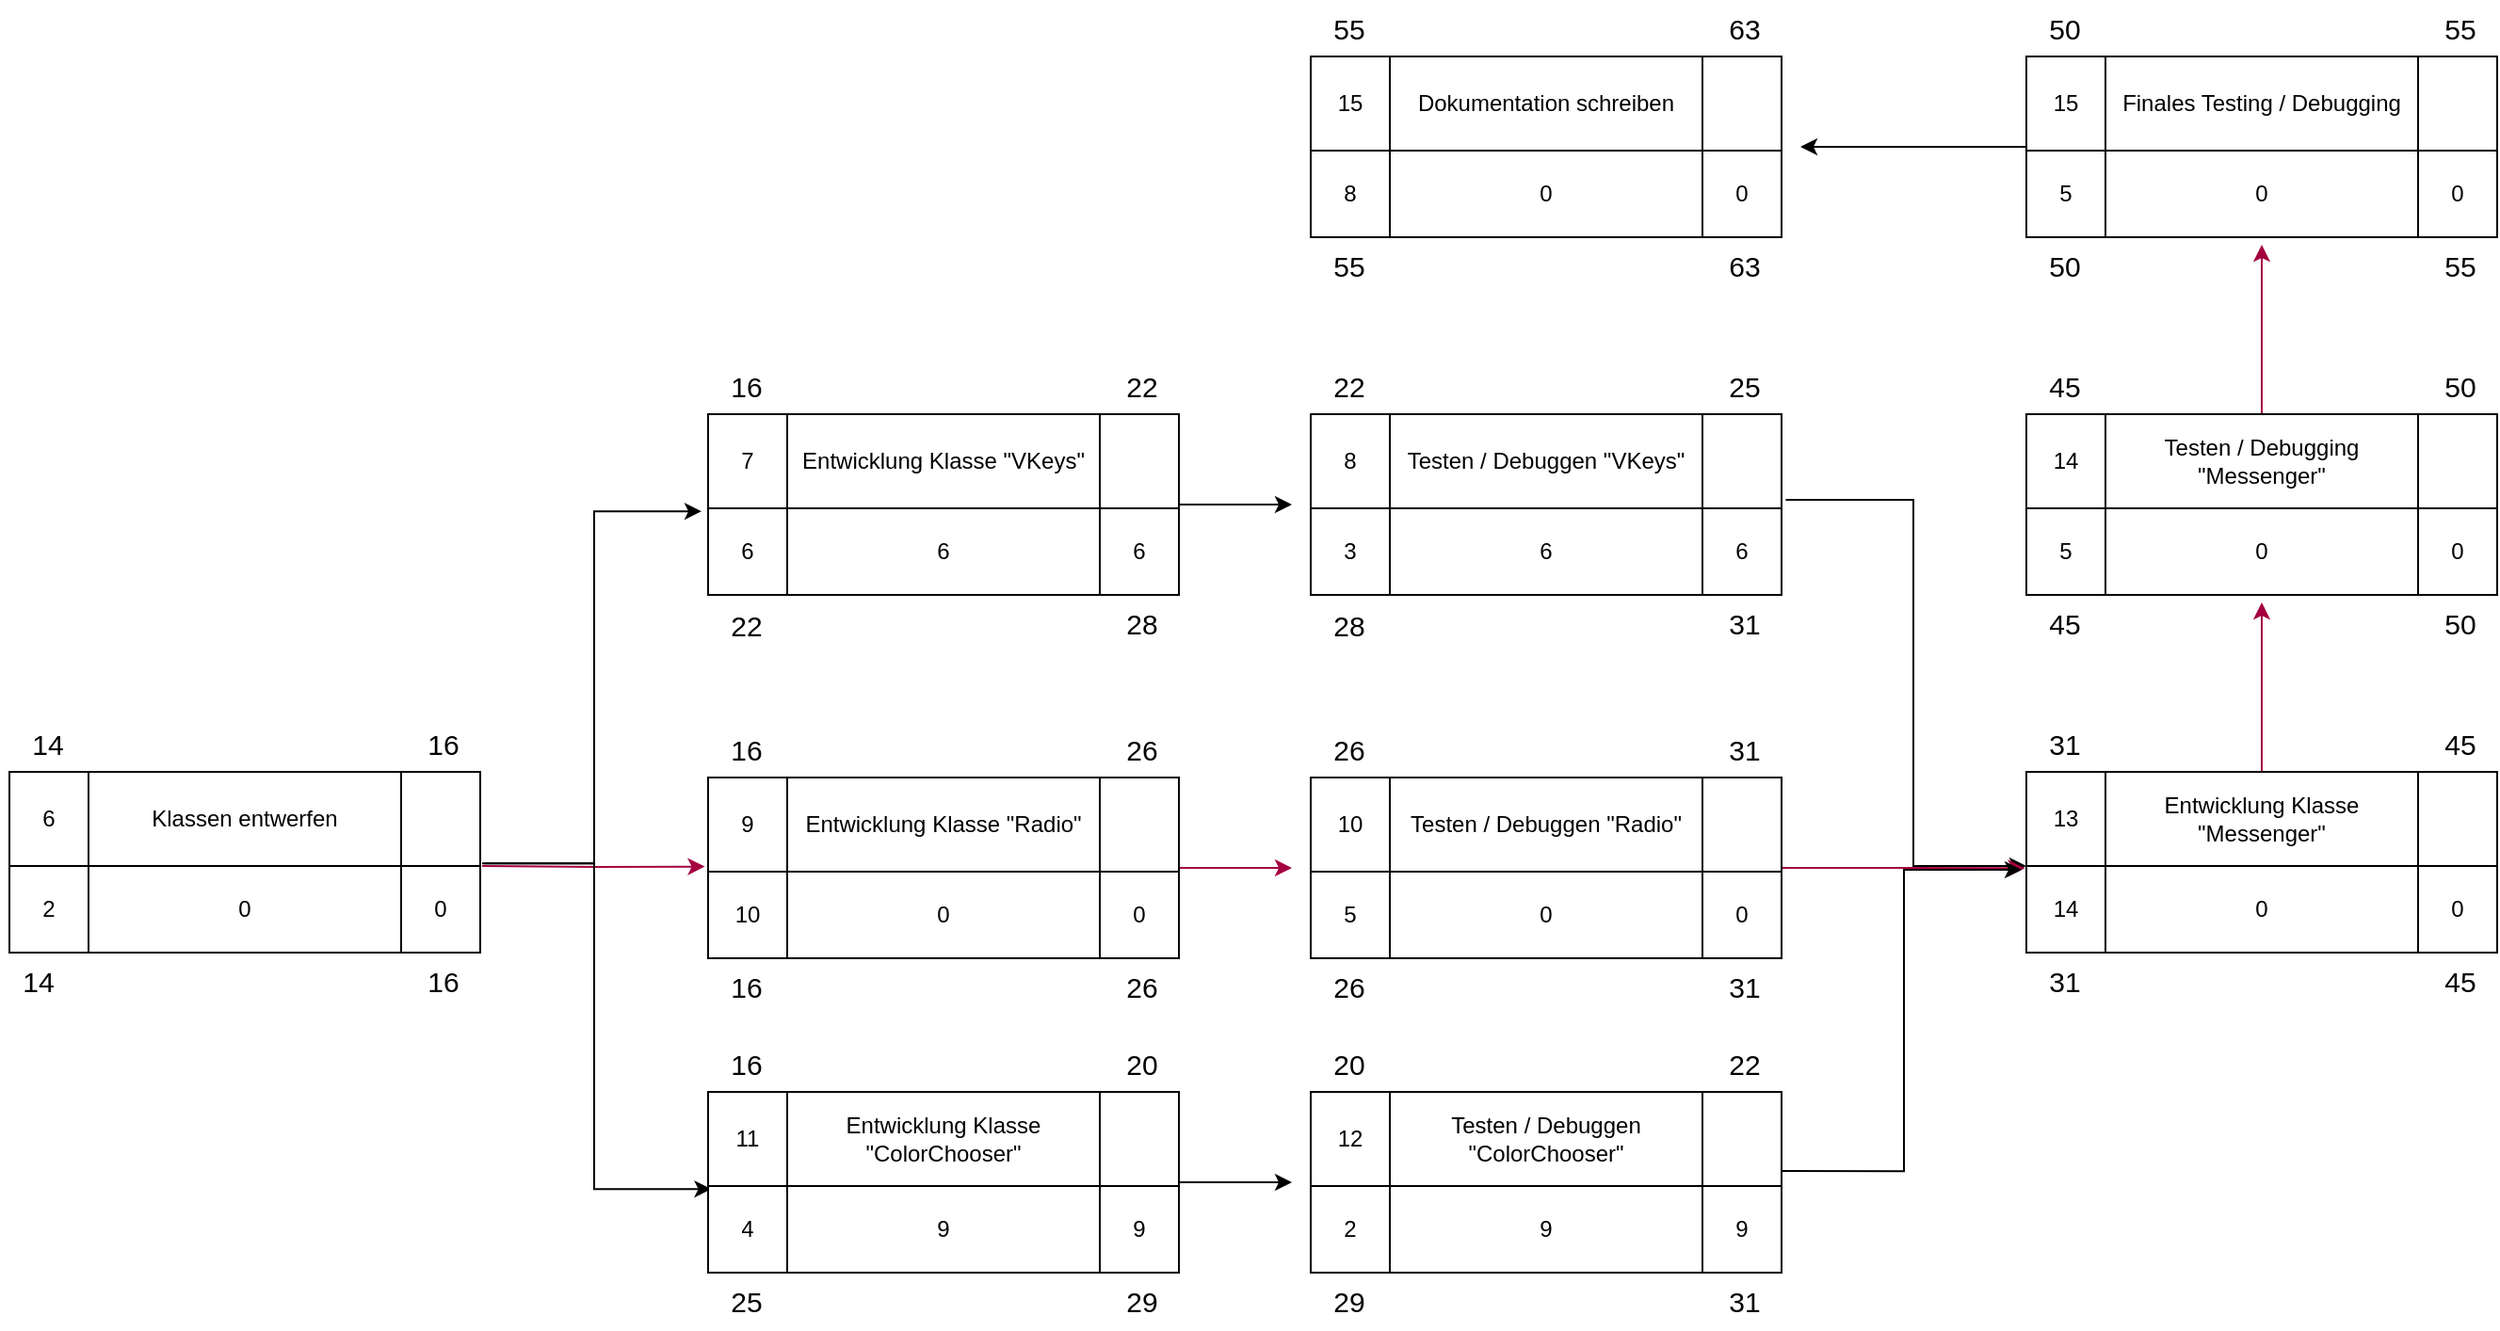 <mxfile version="20.8.3" type="device"><diagram id="IZnDAe7LACGxGKt0NqC0" name="Seite-1"><mxGraphModel dx="1734" dy="995" grid="1" gridSize="10" guides="1" tooltips="1" connect="1" arrows="1" fold="1" page="1" pageScale="1" pageWidth="827" pageHeight="1169" math="0" shadow="0"><root><mxCell id="0"/><mxCell id="1" parent="0"/><mxCell id="nEmXwftQID9QeCHpnk4S-158" style="edgeStyle=orthogonalEdgeStyle;rounded=0;orthogonalLoop=1;jettySize=auto;html=1;entryX=-0.007;entryY=0.946;entryDx=0;entryDy=0;entryPerimeter=0;fillColor=#d80073;strokeColor=#A50040;" edge="1" parent="1" target="nEmXwftQID9QeCHpnk4S-204"><mxGeometry relative="1" as="geometry"><mxPoint x="396" y="598.0" as="targetPoint"/><mxPoint x="286" y="600" as="sourcePoint"/></mxGeometry></mxCell><mxCell id="nEmXwftQID9QeCHpnk4S-159" style="edgeStyle=orthogonalEdgeStyle;rounded=0;orthogonalLoop=1;jettySize=auto;html=1;entryX=-0.014;entryY=0.035;entryDx=0;entryDy=0;entryPerimeter=0;exitX=1.008;exitY=-0.031;exitDx=0;exitDy=0;exitPerimeter=0;" edge="1" parent="1" source="nEmXwftQID9QeCHpnk4S-166" target="nEmXwftQID9QeCHpnk4S-180"><mxGeometry relative="1" as="geometry"/></mxCell><mxCell id="nEmXwftQID9QeCHpnk4S-160" style="edgeStyle=orthogonalEdgeStyle;rounded=0;orthogonalLoop=1;jettySize=auto;html=1;entryX=0.007;entryY=0.035;entryDx=0;entryDy=0;entryPerimeter=0;exitX=1.004;exitY=-0.031;exitDx=0;exitDy=0;exitPerimeter=0;" edge="1" parent="1" source="nEmXwftQID9QeCHpnk4S-166" target="nEmXwftQID9QeCHpnk4S-194"><mxGeometry relative="1" as="geometry"/></mxCell><mxCell id="nEmXwftQID9QeCHpnk4S-161" value="" style="shape=table;html=1;whiteSpace=wrap;startSize=0;container=1;collapsible=0;childLayout=tableLayout;labelBackgroundColor=none;" vertex="1" parent="1"><mxGeometry x="35" y="550" width="250" height="96" as="geometry"/></mxCell><mxCell id="nEmXwftQID9QeCHpnk4S-162" value="" style="shape=tableRow;horizontal=0;startSize=0;swimlaneHead=0;swimlaneBody=0;top=0;left=0;bottom=0;right=0;collapsible=0;dropTarget=0;fillColor=none;points=[[0,0.5],[1,0.5]];portConstraint=eastwest;labelBackgroundColor=none;" vertex="1" parent="nEmXwftQID9QeCHpnk4S-161"><mxGeometry width="250" height="50" as="geometry"/></mxCell><mxCell id="nEmXwftQID9QeCHpnk4S-163" value="6" style="shape=partialRectangle;html=1;whiteSpace=wrap;connectable=0;fillColor=none;top=0;left=0;bottom=0;right=0;overflow=hidden;labelBackgroundColor=none;" vertex="1" parent="nEmXwftQID9QeCHpnk4S-162"><mxGeometry width="42" height="50" as="geometry"><mxRectangle width="42" height="50" as="alternateBounds"/></mxGeometry></mxCell><mxCell id="nEmXwftQID9QeCHpnk4S-164" value="Klassen entwerfen" style="shape=partialRectangle;html=1;whiteSpace=wrap;connectable=0;fillColor=none;top=0;left=0;bottom=0;right=0;overflow=hidden;labelBackgroundColor=none;" vertex="1" parent="nEmXwftQID9QeCHpnk4S-162"><mxGeometry x="42" width="166" height="50" as="geometry"><mxRectangle width="166" height="50" as="alternateBounds"/></mxGeometry></mxCell><mxCell id="nEmXwftQID9QeCHpnk4S-165" value="" style="shape=partialRectangle;html=1;whiteSpace=wrap;connectable=0;fillColor=none;top=0;left=0;bottom=0;right=0;overflow=hidden;labelBackgroundColor=none;" vertex="1" parent="nEmXwftQID9QeCHpnk4S-162"><mxGeometry x="208" width="42" height="50" as="geometry"><mxRectangle width="42" height="50" as="alternateBounds"/></mxGeometry></mxCell><mxCell id="nEmXwftQID9QeCHpnk4S-166" value="" style="shape=tableRow;horizontal=0;startSize=0;swimlaneHead=0;swimlaneBody=0;top=0;left=0;bottom=0;right=0;collapsible=0;dropTarget=0;fillColor=none;points=[[0,0.5],[1,0.5]];portConstraint=eastwest;labelBackgroundColor=none;" vertex="1" parent="nEmXwftQID9QeCHpnk4S-161"><mxGeometry y="50" width="250" height="46" as="geometry"/></mxCell><mxCell id="nEmXwftQID9QeCHpnk4S-167" value="2" style="shape=partialRectangle;html=1;whiteSpace=wrap;connectable=0;fillColor=none;top=0;left=0;bottom=0;right=0;overflow=hidden;labelBackgroundColor=none;" vertex="1" parent="nEmXwftQID9QeCHpnk4S-166"><mxGeometry width="42" height="46" as="geometry"><mxRectangle width="42" height="46" as="alternateBounds"/></mxGeometry></mxCell><mxCell id="nEmXwftQID9QeCHpnk4S-168" value="0" style="shape=partialRectangle;html=1;whiteSpace=wrap;connectable=0;fillColor=none;top=0;left=0;bottom=0;right=0;overflow=hidden;labelBackgroundColor=none;" vertex="1" parent="nEmXwftQID9QeCHpnk4S-166"><mxGeometry x="42" width="166" height="46" as="geometry"><mxRectangle width="166" height="46" as="alternateBounds"/></mxGeometry></mxCell><mxCell id="nEmXwftQID9QeCHpnk4S-169" value="0" style="shape=partialRectangle;html=1;whiteSpace=wrap;connectable=0;fillColor=none;top=0;left=0;bottom=0;right=0;overflow=hidden;labelBackgroundColor=none;" vertex="1" parent="nEmXwftQID9QeCHpnk4S-166"><mxGeometry x="208" width="42" height="46" as="geometry"><mxRectangle width="42" height="46" as="alternateBounds"/></mxGeometry></mxCell><mxCell id="nEmXwftQID9QeCHpnk4S-170" value="14" style="text;html=1;align=center;verticalAlign=middle;resizable=0;points=[];autosize=1;strokeColor=none;fillColor=none;fontSize=15;labelBackgroundColor=none;" vertex="1" parent="1"><mxGeometry x="35" y="520" width="40" height="30" as="geometry"/></mxCell><mxCell id="nEmXwftQID9QeCHpnk4S-171" value="14" style="text;html=1;align=center;verticalAlign=middle;resizable=0;points=[];autosize=1;strokeColor=none;fillColor=none;fontSize=15;labelBackgroundColor=none;" vertex="1" parent="1"><mxGeometry x="30" y="646" width="40" height="30" as="geometry"/></mxCell><mxCell id="nEmXwftQID9QeCHpnk4S-172" value="16" style="text;html=1;align=center;verticalAlign=middle;resizable=0;points=[];autosize=1;strokeColor=none;fillColor=none;fontSize=15;labelBackgroundColor=none;" vertex="1" parent="1"><mxGeometry x="245" y="646" width="40" height="30" as="geometry"/></mxCell><mxCell id="nEmXwftQID9QeCHpnk4S-173" value="16" style="text;html=1;align=center;verticalAlign=middle;resizable=0;points=[];autosize=1;strokeColor=none;fillColor=none;fontSize=15;labelBackgroundColor=none;" vertex="1" parent="1"><mxGeometry x="245" y="520" width="40" height="30" as="geometry"/></mxCell><mxCell id="nEmXwftQID9QeCHpnk4S-174" style="edgeStyle=orthogonalEdgeStyle;rounded=0;orthogonalLoop=1;jettySize=auto;html=1;" edge="1" parent="1" source="nEmXwftQID9QeCHpnk4S-175"><mxGeometry relative="1" as="geometry"><mxPoint x="716" y="408" as="targetPoint"/></mxGeometry></mxCell><mxCell id="nEmXwftQID9QeCHpnk4S-175" value="" style="shape=table;html=1;whiteSpace=wrap;startSize=0;container=1;collapsible=0;childLayout=tableLayout;labelBackgroundColor=none;" vertex="1" parent="1"><mxGeometry x="406" y="360" width="250" height="96" as="geometry"/></mxCell><mxCell id="nEmXwftQID9QeCHpnk4S-176" value="" style="shape=tableRow;horizontal=0;startSize=0;swimlaneHead=0;swimlaneBody=0;top=0;left=0;bottom=0;right=0;collapsible=0;dropTarget=0;fillColor=none;points=[[0,0.5],[1,0.5]];portConstraint=eastwest;labelBackgroundColor=none;" vertex="1" parent="nEmXwftQID9QeCHpnk4S-175"><mxGeometry width="250" height="50" as="geometry"/></mxCell><mxCell id="nEmXwftQID9QeCHpnk4S-177" value="7" style="shape=partialRectangle;html=1;whiteSpace=wrap;connectable=0;fillColor=none;top=0;left=0;bottom=0;right=0;overflow=hidden;labelBackgroundColor=none;" vertex="1" parent="nEmXwftQID9QeCHpnk4S-176"><mxGeometry width="42" height="50" as="geometry"><mxRectangle width="42" height="50" as="alternateBounds"/></mxGeometry></mxCell><mxCell id="nEmXwftQID9QeCHpnk4S-178" value="Entwicklung Klasse &quot;VKeys&quot;" style="shape=partialRectangle;html=1;whiteSpace=wrap;connectable=0;fillColor=none;top=0;left=0;bottom=0;right=0;overflow=hidden;labelBackgroundColor=none;" vertex="1" parent="nEmXwftQID9QeCHpnk4S-176"><mxGeometry x="42" width="166" height="50" as="geometry"><mxRectangle width="166" height="50" as="alternateBounds"/></mxGeometry></mxCell><mxCell id="nEmXwftQID9QeCHpnk4S-179" value="" style="shape=partialRectangle;html=1;whiteSpace=wrap;connectable=0;fillColor=none;top=0;left=0;bottom=0;right=0;overflow=hidden;labelBackgroundColor=none;" vertex="1" parent="nEmXwftQID9QeCHpnk4S-176"><mxGeometry x="208" width="42" height="50" as="geometry"><mxRectangle width="42" height="50" as="alternateBounds"/></mxGeometry></mxCell><mxCell id="nEmXwftQID9QeCHpnk4S-180" value="" style="shape=tableRow;horizontal=0;startSize=0;swimlaneHead=0;swimlaneBody=0;top=0;left=0;bottom=0;right=0;collapsible=0;dropTarget=0;fillColor=none;points=[[0,0.5],[1,0.5]];portConstraint=eastwest;labelBackgroundColor=none;" vertex="1" parent="nEmXwftQID9QeCHpnk4S-175"><mxGeometry y="50" width="250" height="46" as="geometry"/></mxCell><mxCell id="nEmXwftQID9QeCHpnk4S-181" value="6" style="shape=partialRectangle;html=1;whiteSpace=wrap;connectable=0;fillColor=none;top=0;left=0;bottom=0;right=0;overflow=hidden;labelBackgroundColor=none;" vertex="1" parent="nEmXwftQID9QeCHpnk4S-180"><mxGeometry width="42" height="46" as="geometry"><mxRectangle width="42" height="46" as="alternateBounds"/></mxGeometry></mxCell><mxCell id="nEmXwftQID9QeCHpnk4S-182" value="6" style="shape=partialRectangle;html=1;whiteSpace=wrap;connectable=0;fillColor=none;top=0;left=0;bottom=0;right=0;overflow=hidden;labelBackgroundColor=none;" vertex="1" parent="nEmXwftQID9QeCHpnk4S-180"><mxGeometry x="42" width="166" height="46" as="geometry"><mxRectangle width="166" height="46" as="alternateBounds"/></mxGeometry></mxCell><mxCell id="nEmXwftQID9QeCHpnk4S-183" value="6" style="shape=partialRectangle;html=1;whiteSpace=wrap;connectable=0;fillColor=none;top=0;left=0;bottom=0;right=0;overflow=hidden;labelBackgroundColor=none;" vertex="1" parent="nEmXwftQID9QeCHpnk4S-180"><mxGeometry x="208" width="42" height="46" as="geometry"><mxRectangle width="42" height="46" as="alternateBounds"/></mxGeometry></mxCell><mxCell id="nEmXwftQID9QeCHpnk4S-184" value="16" style="text;html=1;align=center;verticalAlign=middle;resizable=0;points=[];autosize=1;strokeColor=none;fillColor=none;fontSize=15;labelBackgroundColor=none;" vertex="1" parent="1"><mxGeometry x="406" y="330" width="40" height="30" as="geometry"/></mxCell><mxCell id="nEmXwftQID9QeCHpnk4S-185" value="22" style="text;html=1;align=center;verticalAlign=middle;resizable=0;points=[];autosize=1;strokeColor=none;fillColor=none;fontSize=15;labelBackgroundColor=none;" vertex="1" parent="1"><mxGeometry x="406" y="457" width="40" height="30" as="geometry"/></mxCell><mxCell id="nEmXwftQID9QeCHpnk4S-186" value="28" style="text;html=1;align=center;verticalAlign=middle;resizable=0;points=[];autosize=1;strokeColor=none;fillColor=none;fontSize=15;labelBackgroundColor=none;" vertex="1" parent="1"><mxGeometry x="616" y="456" width="40" height="30" as="geometry"/></mxCell><mxCell id="nEmXwftQID9QeCHpnk4S-187" value="22" style="text;html=1;align=center;verticalAlign=middle;resizable=0;points=[];autosize=1;strokeColor=none;fillColor=none;fontSize=15;labelBackgroundColor=none;" vertex="1" parent="1"><mxGeometry x="616" y="330" width="40" height="30" as="geometry"/></mxCell><mxCell id="nEmXwftQID9QeCHpnk4S-188" style="edgeStyle=orthogonalEdgeStyle;rounded=0;orthogonalLoop=1;jettySize=auto;html=1;" edge="1" parent="1" source="nEmXwftQID9QeCHpnk4S-189"><mxGeometry relative="1" as="geometry"><mxPoint x="716" y="768" as="targetPoint"/></mxGeometry></mxCell><mxCell id="nEmXwftQID9QeCHpnk4S-189" value="" style="shape=table;html=1;whiteSpace=wrap;startSize=0;container=1;collapsible=0;childLayout=tableLayout;labelBackgroundColor=none;" vertex="1" parent="1"><mxGeometry x="406" y="720" width="250" height="96" as="geometry"/></mxCell><mxCell id="nEmXwftQID9QeCHpnk4S-190" value="" style="shape=tableRow;horizontal=0;startSize=0;swimlaneHead=0;swimlaneBody=0;top=0;left=0;bottom=0;right=0;collapsible=0;dropTarget=0;fillColor=none;points=[[0,0.5],[1,0.5]];portConstraint=eastwest;labelBackgroundColor=none;" vertex="1" parent="nEmXwftQID9QeCHpnk4S-189"><mxGeometry width="250" height="50" as="geometry"/></mxCell><mxCell id="nEmXwftQID9QeCHpnk4S-191" value="11" style="shape=partialRectangle;html=1;whiteSpace=wrap;connectable=0;fillColor=none;top=0;left=0;bottom=0;right=0;overflow=hidden;labelBackgroundColor=none;" vertex="1" parent="nEmXwftQID9QeCHpnk4S-190"><mxGeometry width="42" height="50" as="geometry"><mxRectangle width="42" height="50" as="alternateBounds"/></mxGeometry></mxCell><mxCell id="nEmXwftQID9QeCHpnk4S-192" value="Entwicklung Klasse &quot;ColorChooser&quot;" style="shape=partialRectangle;html=1;whiteSpace=wrap;connectable=0;fillColor=none;top=0;left=0;bottom=0;right=0;overflow=hidden;labelBackgroundColor=none;" vertex="1" parent="nEmXwftQID9QeCHpnk4S-190"><mxGeometry x="42" width="166" height="50" as="geometry"><mxRectangle width="166" height="50" as="alternateBounds"/></mxGeometry></mxCell><mxCell id="nEmXwftQID9QeCHpnk4S-193" value="" style="shape=partialRectangle;html=1;whiteSpace=wrap;connectable=0;fillColor=none;top=0;left=0;bottom=0;right=0;overflow=hidden;labelBackgroundColor=none;" vertex="1" parent="nEmXwftQID9QeCHpnk4S-190"><mxGeometry x="208" width="42" height="50" as="geometry"><mxRectangle width="42" height="50" as="alternateBounds"/></mxGeometry></mxCell><mxCell id="nEmXwftQID9QeCHpnk4S-194" value="" style="shape=tableRow;horizontal=0;startSize=0;swimlaneHead=0;swimlaneBody=0;top=0;left=0;bottom=0;right=0;collapsible=0;dropTarget=0;fillColor=none;points=[[0,0.5],[1,0.5]];portConstraint=eastwest;labelBackgroundColor=none;" vertex="1" parent="nEmXwftQID9QeCHpnk4S-189"><mxGeometry y="50" width="250" height="46" as="geometry"/></mxCell><mxCell id="nEmXwftQID9QeCHpnk4S-195" value="4" style="shape=partialRectangle;html=1;whiteSpace=wrap;connectable=0;fillColor=none;top=0;left=0;bottom=0;right=0;overflow=hidden;labelBackgroundColor=none;" vertex="1" parent="nEmXwftQID9QeCHpnk4S-194"><mxGeometry width="42" height="46" as="geometry"><mxRectangle width="42" height="46" as="alternateBounds"/></mxGeometry></mxCell><mxCell id="nEmXwftQID9QeCHpnk4S-196" value="9" style="shape=partialRectangle;html=1;whiteSpace=wrap;connectable=0;fillColor=none;top=0;left=0;bottom=0;right=0;overflow=hidden;labelBackgroundColor=none;" vertex="1" parent="nEmXwftQID9QeCHpnk4S-194"><mxGeometry x="42" width="166" height="46" as="geometry"><mxRectangle width="166" height="46" as="alternateBounds"/></mxGeometry></mxCell><mxCell id="nEmXwftQID9QeCHpnk4S-197" value="9" style="shape=partialRectangle;html=1;whiteSpace=wrap;connectable=0;fillColor=none;top=0;left=0;bottom=0;right=0;overflow=hidden;labelBackgroundColor=none;" vertex="1" parent="nEmXwftQID9QeCHpnk4S-194"><mxGeometry x="208" width="42" height="46" as="geometry"><mxRectangle width="42" height="46" as="alternateBounds"/></mxGeometry></mxCell><mxCell id="nEmXwftQID9QeCHpnk4S-198" value="16" style="text;html=1;align=center;verticalAlign=middle;resizable=0;points=[];autosize=1;strokeColor=none;fillColor=none;fontSize=15;labelBackgroundColor=none;" vertex="1" parent="1"><mxGeometry x="406" y="690" width="40" height="30" as="geometry"/></mxCell><mxCell id="nEmXwftQID9QeCHpnk4S-199" value="25" style="text;html=1;align=center;verticalAlign=middle;resizable=0;points=[];autosize=1;strokeColor=none;fillColor=none;fontSize=15;labelBackgroundColor=none;" vertex="1" parent="1"><mxGeometry x="406" y="816" width="40" height="30" as="geometry"/></mxCell><mxCell id="nEmXwftQID9QeCHpnk4S-200" value="29" style="text;html=1;align=center;verticalAlign=middle;resizable=0;points=[];autosize=1;strokeColor=none;fillColor=none;fontSize=15;labelBackgroundColor=none;" vertex="1" parent="1"><mxGeometry x="616" y="816" width="40" height="30" as="geometry"/></mxCell><mxCell id="nEmXwftQID9QeCHpnk4S-201" value="20" style="text;html=1;align=center;verticalAlign=middle;resizable=0;points=[];autosize=1;strokeColor=none;fillColor=none;fontSize=15;labelBackgroundColor=none;" vertex="1" parent="1"><mxGeometry x="616" y="690" width="40" height="30" as="geometry"/></mxCell><mxCell id="nEmXwftQID9QeCHpnk4S-202" style="edgeStyle=orthogonalEdgeStyle;rounded=0;orthogonalLoop=1;jettySize=auto;html=1;fillColor=#d80073;strokeColor=#A50040;" edge="1" parent="1" source="nEmXwftQID9QeCHpnk4S-203"><mxGeometry relative="1" as="geometry"><mxPoint x="716" y="601" as="targetPoint"/></mxGeometry></mxCell><mxCell id="nEmXwftQID9QeCHpnk4S-203" value="" style="shape=table;html=1;whiteSpace=wrap;startSize=0;container=1;collapsible=0;childLayout=tableLayout;labelBackgroundColor=none;" vertex="1" parent="1"><mxGeometry x="406" y="553" width="250" height="96" as="geometry"/></mxCell><mxCell id="nEmXwftQID9QeCHpnk4S-204" value="" style="shape=tableRow;horizontal=0;startSize=0;swimlaneHead=0;swimlaneBody=0;top=0;left=0;bottom=0;right=0;collapsible=0;dropTarget=0;fillColor=none;points=[[0,0.5],[1,0.5]];portConstraint=eastwest;labelBackgroundColor=none;" vertex="1" parent="nEmXwftQID9QeCHpnk4S-203"><mxGeometry width="250" height="50" as="geometry"/></mxCell><mxCell id="nEmXwftQID9QeCHpnk4S-205" value="9" style="shape=partialRectangle;html=1;whiteSpace=wrap;connectable=0;fillColor=none;top=0;left=0;bottom=0;right=0;overflow=hidden;labelBackgroundColor=none;" vertex="1" parent="nEmXwftQID9QeCHpnk4S-204"><mxGeometry width="42" height="50" as="geometry"><mxRectangle width="42" height="50" as="alternateBounds"/></mxGeometry></mxCell><mxCell id="nEmXwftQID9QeCHpnk4S-206" value="Entwicklung Klasse &quot;Radio&quot;" style="shape=partialRectangle;html=1;whiteSpace=wrap;connectable=0;fillColor=none;top=0;left=0;bottom=0;right=0;overflow=hidden;labelBackgroundColor=none;" vertex="1" parent="nEmXwftQID9QeCHpnk4S-204"><mxGeometry x="42" width="166" height="50" as="geometry"><mxRectangle width="166" height="50" as="alternateBounds"/></mxGeometry></mxCell><mxCell id="nEmXwftQID9QeCHpnk4S-207" value="" style="shape=partialRectangle;html=1;whiteSpace=wrap;connectable=0;fillColor=none;top=0;left=0;bottom=0;right=0;overflow=hidden;labelBackgroundColor=none;" vertex="1" parent="nEmXwftQID9QeCHpnk4S-204"><mxGeometry x="208" width="42" height="50" as="geometry"><mxRectangle width="42" height="50" as="alternateBounds"/></mxGeometry></mxCell><mxCell id="nEmXwftQID9QeCHpnk4S-208" value="" style="shape=tableRow;horizontal=0;startSize=0;swimlaneHead=0;swimlaneBody=0;top=0;left=0;bottom=0;right=0;collapsible=0;dropTarget=0;fillColor=none;points=[[0,0.5],[1,0.5]];portConstraint=eastwest;labelBackgroundColor=none;" vertex="1" parent="nEmXwftQID9QeCHpnk4S-203"><mxGeometry y="50" width="250" height="46" as="geometry"/></mxCell><mxCell id="nEmXwftQID9QeCHpnk4S-209" value="10" style="shape=partialRectangle;html=1;whiteSpace=wrap;connectable=0;fillColor=none;top=0;left=0;bottom=0;right=0;overflow=hidden;labelBackgroundColor=none;" vertex="1" parent="nEmXwftQID9QeCHpnk4S-208"><mxGeometry width="42" height="46" as="geometry"><mxRectangle width="42" height="46" as="alternateBounds"/></mxGeometry></mxCell><mxCell id="nEmXwftQID9QeCHpnk4S-210" value="0" style="shape=partialRectangle;html=1;whiteSpace=wrap;connectable=0;fillColor=none;top=0;left=0;bottom=0;right=0;overflow=hidden;labelBackgroundColor=none;" vertex="1" parent="nEmXwftQID9QeCHpnk4S-208"><mxGeometry x="42" width="166" height="46" as="geometry"><mxRectangle width="166" height="46" as="alternateBounds"/></mxGeometry></mxCell><mxCell id="nEmXwftQID9QeCHpnk4S-211" value="0" style="shape=partialRectangle;html=1;whiteSpace=wrap;connectable=0;fillColor=none;top=0;left=0;bottom=0;right=0;overflow=hidden;labelBackgroundColor=none;" vertex="1" parent="nEmXwftQID9QeCHpnk4S-208"><mxGeometry x="208" width="42" height="46" as="geometry"><mxRectangle width="42" height="46" as="alternateBounds"/></mxGeometry></mxCell><mxCell id="nEmXwftQID9QeCHpnk4S-212" value="16" style="text;html=1;align=center;verticalAlign=middle;resizable=0;points=[];autosize=1;strokeColor=none;fillColor=none;fontSize=15;labelBackgroundColor=none;" vertex="1" parent="1"><mxGeometry x="406" y="523" width="40" height="30" as="geometry"/></mxCell><mxCell id="nEmXwftQID9QeCHpnk4S-213" value="16" style="text;html=1;align=center;verticalAlign=middle;resizable=0;points=[];autosize=1;strokeColor=none;fillColor=none;fontSize=15;labelBackgroundColor=none;" vertex="1" parent="1"><mxGeometry x="406" y="649" width="40" height="30" as="geometry"/></mxCell><mxCell id="nEmXwftQID9QeCHpnk4S-214" value="26" style="text;html=1;align=center;verticalAlign=middle;resizable=0;points=[];autosize=1;strokeColor=none;fillColor=none;fontSize=15;labelBackgroundColor=none;" vertex="1" parent="1"><mxGeometry x="616" y="649" width="40" height="30" as="geometry"/></mxCell><mxCell id="nEmXwftQID9QeCHpnk4S-215" value="26" style="text;html=1;align=center;verticalAlign=middle;resizable=0;points=[];autosize=1;strokeColor=none;fillColor=none;fontSize=15;labelBackgroundColor=none;" vertex="1" parent="1"><mxGeometry x="616" y="523" width="40" height="30" as="geometry"/></mxCell><mxCell id="nEmXwftQID9QeCHpnk4S-216" style="edgeStyle=orthogonalEdgeStyle;rounded=0;orthogonalLoop=1;jettySize=auto;html=1;fillColor=#d80073;strokeColor=#A50040;" edge="1" parent="1" source="nEmXwftQID9QeCHpnk4S-217"><mxGeometry relative="1" as="geometry"><mxPoint x="1231" y="460" as="targetPoint"/></mxGeometry></mxCell><mxCell id="nEmXwftQID9QeCHpnk4S-217" value="" style="shape=table;html=1;whiteSpace=wrap;startSize=0;container=1;collapsible=0;childLayout=tableLayout;labelBackgroundColor=none;" vertex="1" parent="1"><mxGeometry x="1106" y="550" width="250" height="96" as="geometry"/></mxCell><mxCell id="nEmXwftQID9QeCHpnk4S-218" value="" style="shape=tableRow;horizontal=0;startSize=0;swimlaneHead=0;swimlaneBody=0;top=0;left=0;bottom=0;right=0;collapsible=0;dropTarget=0;fillColor=none;points=[[0,0.5],[1,0.5]];portConstraint=eastwest;labelBackgroundColor=none;" vertex="1" parent="nEmXwftQID9QeCHpnk4S-217"><mxGeometry width="250" height="50" as="geometry"/></mxCell><mxCell id="nEmXwftQID9QeCHpnk4S-219" value="13" style="shape=partialRectangle;html=1;whiteSpace=wrap;connectable=0;fillColor=none;top=0;left=0;bottom=0;right=0;overflow=hidden;labelBackgroundColor=none;" vertex="1" parent="nEmXwftQID9QeCHpnk4S-218"><mxGeometry width="42" height="50" as="geometry"><mxRectangle width="42" height="50" as="alternateBounds"/></mxGeometry></mxCell><mxCell id="nEmXwftQID9QeCHpnk4S-220" value="Entwicklung Klasse &quot;Messenger&quot;" style="shape=partialRectangle;html=1;whiteSpace=wrap;connectable=0;fillColor=none;top=0;left=0;bottom=0;right=0;overflow=hidden;labelBackgroundColor=none;" vertex="1" parent="nEmXwftQID9QeCHpnk4S-218"><mxGeometry x="42" width="166" height="50" as="geometry"><mxRectangle width="166" height="50" as="alternateBounds"/></mxGeometry></mxCell><mxCell id="nEmXwftQID9QeCHpnk4S-221" value="" style="shape=partialRectangle;html=1;whiteSpace=wrap;connectable=0;fillColor=none;top=0;left=0;bottom=0;right=0;overflow=hidden;labelBackgroundColor=none;" vertex="1" parent="nEmXwftQID9QeCHpnk4S-218"><mxGeometry x="208" width="42" height="50" as="geometry"><mxRectangle width="42" height="50" as="alternateBounds"/></mxGeometry></mxCell><mxCell id="nEmXwftQID9QeCHpnk4S-222" value="" style="shape=tableRow;horizontal=0;startSize=0;swimlaneHead=0;swimlaneBody=0;top=0;left=0;bottom=0;right=0;collapsible=0;dropTarget=0;fillColor=none;points=[[0,0.5],[1,0.5]];portConstraint=eastwest;labelBackgroundColor=none;" vertex="1" parent="nEmXwftQID9QeCHpnk4S-217"><mxGeometry y="50" width="250" height="46" as="geometry"/></mxCell><mxCell id="nEmXwftQID9QeCHpnk4S-223" value="14" style="shape=partialRectangle;html=1;whiteSpace=wrap;connectable=0;fillColor=none;top=0;left=0;bottom=0;right=0;overflow=hidden;labelBackgroundColor=none;" vertex="1" parent="nEmXwftQID9QeCHpnk4S-222"><mxGeometry width="42" height="46" as="geometry"><mxRectangle width="42" height="46" as="alternateBounds"/></mxGeometry></mxCell><mxCell id="nEmXwftQID9QeCHpnk4S-224" value="0" style="shape=partialRectangle;html=1;whiteSpace=wrap;connectable=0;fillColor=none;top=0;left=0;bottom=0;right=0;overflow=hidden;labelBackgroundColor=none;" vertex="1" parent="nEmXwftQID9QeCHpnk4S-222"><mxGeometry x="42" width="166" height="46" as="geometry"><mxRectangle width="166" height="46" as="alternateBounds"/></mxGeometry></mxCell><mxCell id="nEmXwftQID9QeCHpnk4S-225" value="0" style="shape=partialRectangle;html=1;whiteSpace=wrap;connectable=0;fillColor=none;top=0;left=0;bottom=0;right=0;overflow=hidden;labelBackgroundColor=none;" vertex="1" parent="nEmXwftQID9QeCHpnk4S-222"><mxGeometry x="208" width="42" height="46" as="geometry"><mxRectangle width="42" height="46" as="alternateBounds"/></mxGeometry></mxCell><mxCell id="nEmXwftQID9QeCHpnk4S-226" value="31" style="text;html=1;align=center;verticalAlign=middle;resizable=0;points=[];autosize=1;strokeColor=none;fillColor=none;fontSize=15;labelBackgroundColor=none;" vertex="1" parent="1"><mxGeometry x="1106" y="520" width="40" height="30" as="geometry"/></mxCell><mxCell id="nEmXwftQID9QeCHpnk4S-227" value="31" style="text;html=1;align=center;verticalAlign=middle;resizable=0;points=[];autosize=1;strokeColor=none;fillColor=none;fontSize=15;labelBackgroundColor=none;" vertex="1" parent="1"><mxGeometry x="1106" y="646" width="40" height="30" as="geometry"/></mxCell><mxCell id="nEmXwftQID9QeCHpnk4S-228" value="45" style="text;html=1;align=center;verticalAlign=middle;resizable=0;points=[];autosize=1;strokeColor=none;fillColor=none;fontSize=15;labelBackgroundColor=none;" vertex="1" parent="1"><mxGeometry x="1316" y="646" width="40" height="30" as="geometry"/></mxCell><mxCell id="nEmXwftQID9QeCHpnk4S-229" value="45" style="text;html=1;align=center;verticalAlign=middle;resizable=0;points=[];autosize=1;strokeColor=none;fillColor=none;fontSize=15;labelBackgroundColor=none;" vertex="1" parent="1"><mxGeometry x="1316" y="520" width="40" height="30" as="geometry"/></mxCell><mxCell id="nEmXwftQID9QeCHpnk4S-230" style="edgeStyle=orthogonalEdgeStyle;rounded=0;orthogonalLoop=1;jettySize=auto;html=1;exitX=1.009;exitY=0.91;exitDx=0;exitDy=0;exitPerimeter=0;" edge="1" parent="1" source="nEmXwftQID9QeCHpnk4S-232"><mxGeometry relative="1" as="geometry"><mxPoint x="1106" y="600" as="targetPoint"/><Array as="points"><mxPoint x="1046" y="406"/><mxPoint x="1046" y="600"/></Array></mxGeometry></mxCell><mxCell id="nEmXwftQID9QeCHpnk4S-231" value="" style="shape=table;html=1;whiteSpace=wrap;startSize=0;container=1;collapsible=0;childLayout=tableLayout;labelBackgroundColor=none;" vertex="1" parent="1"><mxGeometry x="726" y="360" width="250" height="96" as="geometry"/></mxCell><mxCell id="nEmXwftQID9QeCHpnk4S-232" value="" style="shape=tableRow;horizontal=0;startSize=0;swimlaneHead=0;swimlaneBody=0;top=0;left=0;bottom=0;right=0;collapsible=0;dropTarget=0;fillColor=none;points=[[0,0.5],[1,0.5]];portConstraint=eastwest;labelBackgroundColor=none;" vertex="1" parent="nEmXwftQID9QeCHpnk4S-231"><mxGeometry width="250" height="50" as="geometry"/></mxCell><mxCell id="nEmXwftQID9QeCHpnk4S-233" value="8" style="shape=partialRectangle;html=1;whiteSpace=wrap;connectable=0;fillColor=none;top=0;left=0;bottom=0;right=0;overflow=hidden;labelBackgroundColor=none;" vertex="1" parent="nEmXwftQID9QeCHpnk4S-232"><mxGeometry width="42" height="50" as="geometry"><mxRectangle width="42" height="50" as="alternateBounds"/></mxGeometry></mxCell><mxCell id="nEmXwftQID9QeCHpnk4S-234" value="Testen / Debuggen &quot;VKeys&quot;" style="shape=partialRectangle;html=1;whiteSpace=wrap;connectable=0;fillColor=none;top=0;left=0;bottom=0;right=0;overflow=hidden;labelBackgroundColor=none;" vertex="1" parent="nEmXwftQID9QeCHpnk4S-232"><mxGeometry x="42" width="166" height="50" as="geometry"><mxRectangle width="166" height="50" as="alternateBounds"/></mxGeometry></mxCell><mxCell id="nEmXwftQID9QeCHpnk4S-235" value="" style="shape=partialRectangle;html=1;whiteSpace=wrap;connectable=0;fillColor=none;top=0;left=0;bottom=0;right=0;overflow=hidden;labelBackgroundColor=none;" vertex="1" parent="nEmXwftQID9QeCHpnk4S-232"><mxGeometry x="208" width="42" height="50" as="geometry"><mxRectangle width="42" height="50" as="alternateBounds"/></mxGeometry></mxCell><mxCell id="nEmXwftQID9QeCHpnk4S-236" value="" style="shape=tableRow;horizontal=0;startSize=0;swimlaneHead=0;swimlaneBody=0;top=0;left=0;bottom=0;right=0;collapsible=0;dropTarget=0;fillColor=none;points=[[0,0.5],[1,0.5]];portConstraint=eastwest;labelBackgroundColor=none;" vertex="1" parent="nEmXwftQID9QeCHpnk4S-231"><mxGeometry y="50" width="250" height="46" as="geometry"/></mxCell><mxCell id="nEmXwftQID9QeCHpnk4S-237" value="3" style="shape=partialRectangle;html=1;whiteSpace=wrap;connectable=0;fillColor=none;top=0;left=0;bottom=0;right=0;overflow=hidden;labelBackgroundColor=none;" vertex="1" parent="nEmXwftQID9QeCHpnk4S-236"><mxGeometry width="42" height="46" as="geometry"><mxRectangle width="42" height="46" as="alternateBounds"/></mxGeometry></mxCell><mxCell id="nEmXwftQID9QeCHpnk4S-238" value="6" style="shape=partialRectangle;html=1;whiteSpace=wrap;connectable=0;fillColor=none;top=0;left=0;bottom=0;right=0;overflow=hidden;labelBackgroundColor=none;" vertex="1" parent="nEmXwftQID9QeCHpnk4S-236"><mxGeometry x="42" width="166" height="46" as="geometry"><mxRectangle width="166" height="46" as="alternateBounds"/></mxGeometry></mxCell><mxCell id="nEmXwftQID9QeCHpnk4S-239" value="6" style="shape=partialRectangle;html=1;whiteSpace=wrap;connectable=0;fillColor=none;top=0;left=0;bottom=0;right=0;overflow=hidden;labelBackgroundColor=none;" vertex="1" parent="nEmXwftQID9QeCHpnk4S-236"><mxGeometry x="208" width="42" height="46" as="geometry"><mxRectangle width="42" height="46" as="alternateBounds"/></mxGeometry></mxCell><mxCell id="nEmXwftQID9QeCHpnk4S-240" value="22" style="text;html=1;align=center;verticalAlign=middle;resizable=0;points=[];autosize=1;strokeColor=none;fillColor=none;fontSize=15;labelBackgroundColor=none;" vertex="1" parent="1"><mxGeometry x="726" y="330" width="40" height="30" as="geometry"/></mxCell><mxCell id="nEmXwftQID9QeCHpnk4S-241" value="28" style="text;html=1;align=center;verticalAlign=middle;resizable=0;points=[];autosize=1;strokeColor=none;fillColor=none;fontSize=15;labelBackgroundColor=none;" vertex="1" parent="1"><mxGeometry x="726" y="457" width="40" height="30" as="geometry"/></mxCell><mxCell id="nEmXwftQID9QeCHpnk4S-242" value="31" style="text;html=1;align=center;verticalAlign=middle;resizable=0;points=[];autosize=1;strokeColor=none;fillColor=none;fontSize=15;labelBackgroundColor=none;" vertex="1" parent="1"><mxGeometry x="936" y="456" width="40" height="30" as="geometry"/></mxCell><mxCell id="nEmXwftQID9QeCHpnk4S-243" value="25" style="text;html=1;align=center;verticalAlign=middle;resizable=0;points=[];autosize=1;strokeColor=none;fillColor=none;fontSize=15;labelBackgroundColor=none;" vertex="1" parent="1"><mxGeometry x="936" y="330" width="40" height="30" as="geometry"/></mxCell><mxCell id="nEmXwftQID9QeCHpnk4S-244" style="edgeStyle=orthogonalEdgeStyle;rounded=0;orthogonalLoop=1;jettySize=auto;html=1;entryX=-0.003;entryY=0.026;entryDx=0;entryDy=0;entryPerimeter=0;fillColor=#d80073;strokeColor=#A50040;" edge="1" parent="1" source="nEmXwftQID9QeCHpnk4S-245" target="nEmXwftQID9QeCHpnk4S-222"><mxGeometry relative="1" as="geometry"/></mxCell><mxCell id="nEmXwftQID9QeCHpnk4S-245" value="" style="shape=table;html=1;whiteSpace=wrap;startSize=0;container=1;collapsible=0;childLayout=tableLayout;labelBackgroundColor=none;" vertex="1" parent="1"><mxGeometry x="726" y="553" width="250" height="96" as="geometry"/></mxCell><mxCell id="nEmXwftQID9QeCHpnk4S-246" value="" style="shape=tableRow;horizontal=0;startSize=0;swimlaneHead=0;swimlaneBody=0;top=0;left=0;bottom=0;right=0;collapsible=0;dropTarget=0;fillColor=none;points=[[0,0.5],[1,0.5]];portConstraint=eastwest;labelBackgroundColor=none;" vertex="1" parent="nEmXwftQID9QeCHpnk4S-245"><mxGeometry width="250" height="50" as="geometry"/></mxCell><mxCell id="nEmXwftQID9QeCHpnk4S-247" value="10" style="shape=partialRectangle;html=1;whiteSpace=wrap;connectable=0;fillColor=none;top=0;left=0;bottom=0;right=0;overflow=hidden;labelBackgroundColor=none;" vertex="1" parent="nEmXwftQID9QeCHpnk4S-246"><mxGeometry width="42" height="50" as="geometry"><mxRectangle width="42" height="50" as="alternateBounds"/></mxGeometry></mxCell><mxCell id="nEmXwftQID9QeCHpnk4S-248" value="Testen / Debuggen &quot;Radio&quot;" style="shape=partialRectangle;html=1;whiteSpace=wrap;connectable=0;fillColor=none;top=0;left=0;bottom=0;right=0;overflow=hidden;labelBackgroundColor=none;" vertex="1" parent="nEmXwftQID9QeCHpnk4S-246"><mxGeometry x="42" width="166" height="50" as="geometry"><mxRectangle width="166" height="50" as="alternateBounds"/></mxGeometry></mxCell><mxCell id="nEmXwftQID9QeCHpnk4S-249" value="" style="shape=partialRectangle;html=1;whiteSpace=wrap;connectable=0;fillColor=none;top=0;left=0;bottom=0;right=0;overflow=hidden;labelBackgroundColor=none;" vertex="1" parent="nEmXwftQID9QeCHpnk4S-246"><mxGeometry x="208" width="42" height="50" as="geometry"><mxRectangle width="42" height="50" as="alternateBounds"/></mxGeometry></mxCell><mxCell id="nEmXwftQID9QeCHpnk4S-250" value="" style="shape=tableRow;horizontal=0;startSize=0;swimlaneHead=0;swimlaneBody=0;top=0;left=0;bottom=0;right=0;collapsible=0;dropTarget=0;fillColor=none;points=[[0,0.5],[1,0.5]];portConstraint=eastwest;labelBackgroundColor=none;" vertex="1" parent="nEmXwftQID9QeCHpnk4S-245"><mxGeometry y="50" width="250" height="46" as="geometry"/></mxCell><mxCell id="nEmXwftQID9QeCHpnk4S-251" value="5" style="shape=partialRectangle;html=1;whiteSpace=wrap;connectable=0;fillColor=none;top=0;left=0;bottom=0;right=0;overflow=hidden;labelBackgroundColor=none;" vertex="1" parent="nEmXwftQID9QeCHpnk4S-250"><mxGeometry width="42" height="46" as="geometry"><mxRectangle width="42" height="46" as="alternateBounds"/></mxGeometry></mxCell><mxCell id="nEmXwftQID9QeCHpnk4S-252" value="0" style="shape=partialRectangle;html=1;whiteSpace=wrap;connectable=0;fillColor=none;top=0;left=0;bottom=0;right=0;overflow=hidden;labelBackgroundColor=none;" vertex="1" parent="nEmXwftQID9QeCHpnk4S-250"><mxGeometry x="42" width="166" height="46" as="geometry"><mxRectangle width="166" height="46" as="alternateBounds"/></mxGeometry></mxCell><mxCell id="nEmXwftQID9QeCHpnk4S-253" value="0" style="shape=partialRectangle;html=1;whiteSpace=wrap;connectable=0;fillColor=none;top=0;left=0;bottom=0;right=0;overflow=hidden;labelBackgroundColor=none;" vertex="1" parent="nEmXwftQID9QeCHpnk4S-250"><mxGeometry x="208" width="42" height="46" as="geometry"><mxRectangle width="42" height="46" as="alternateBounds"/></mxGeometry></mxCell><mxCell id="nEmXwftQID9QeCHpnk4S-254" value="26" style="text;html=1;align=center;verticalAlign=middle;resizable=0;points=[];autosize=1;strokeColor=none;fillColor=none;fontSize=15;labelBackgroundColor=none;" vertex="1" parent="1"><mxGeometry x="726" y="523" width="40" height="30" as="geometry"/></mxCell><mxCell id="nEmXwftQID9QeCHpnk4S-255" value="26" style="text;html=1;align=center;verticalAlign=middle;resizable=0;points=[];autosize=1;strokeColor=none;fillColor=none;fontSize=15;labelBackgroundColor=none;" vertex="1" parent="1"><mxGeometry x="726" y="649" width="40" height="30" as="geometry"/></mxCell><mxCell id="nEmXwftQID9QeCHpnk4S-256" value="31" style="text;html=1;align=center;verticalAlign=middle;resizable=0;points=[];autosize=1;strokeColor=none;fillColor=none;fontSize=15;labelBackgroundColor=none;" vertex="1" parent="1"><mxGeometry x="936" y="649" width="40" height="30" as="geometry"/></mxCell><mxCell id="nEmXwftQID9QeCHpnk4S-257" value="31" style="text;html=1;align=center;verticalAlign=middle;resizable=0;points=[];autosize=1;strokeColor=none;fillColor=none;fontSize=15;labelBackgroundColor=none;" vertex="1" parent="1"><mxGeometry x="936" y="523" width="40" height="30" as="geometry"/></mxCell><mxCell id="nEmXwftQID9QeCHpnk4S-258" style="edgeStyle=orthogonalEdgeStyle;rounded=0;orthogonalLoop=1;jettySize=auto;html=1;entryX=-0.01;entryY=0.044;entryDx=0;entryDy=0;entryPerimeter=0;exitX=0.998;exitY=0.841;exitDx=0;exitDy=0;exitPerimeter=0;" edge="1" parent="1" source="nEmXwftQID9QeCHpnk4S-260" target="nEmXwftQID9QeCHpnk4S-222"><mxGeometry relative="1" as="geometry"/></mxCell><mxCell id="nEmXwftQID9QeCHpnk4S-259" value="" style="shape=table;html=1;whiteSpace=wrap;startSize=0;container=1;collapsible=0;childLayout=tableLayout;labelBackgroundColor=none;" vertex="1" parent="1"><mxGeometry x="726" y="720" width="250" height="96" as="geometry"/></mxCell><mxCell id="nEmXwftQID9QeCHpnk4S-260" value="" style="shape=tableRow;horizontal=0;startSize=0;swimlaneHead=0;swimlaneBody=0;top=0;left=0;bottom=0;right=0;collapsible=0;dropTarget=0;fillColor=none;points=[[0,0.5],[1,0.5]];portConstraint=eastwest;labelBackgroundColor=none;" vertex="1" parent="nEmXwftQID9QeCHpnk4S-259"><mxGeometry width="250" height="50" as="geometry"/></mxCell><mxCell id="nEmXwftQID9QeCHpnk4S-261" value="12" style="shape=partialRectangle;html=1;whiteSpace=wrap;connectable=0;fillColor=none;top=0;left=0;bottom=0;right=0;overflow=hidden;labelBackgroundColor=none;" vertex="1" parent="nEmXwftQID9QeCHpnk4S-260"><mxGeometry width="42" height="50" as="geometry"><mxRectangle width="42" height="50" as="alternateBounds"/></mxGeometry></mxCell><mxCell id="nEmXwftQID9QeCHpnk4S-262" value="Testen / Debuggen &quot;ColorChooser&quot;" style="shape=partialRectangle;html=1;whiteSpace=wrap;connectable=0;fillColor=none;top=0;left=0;bottom=0;right=0;overflow=hidden;labelBackgroundColor=none;" vertex="1" parent="nEmXwftQID9QeCHpnk4S-260"><mxGeometry x="42" width="166" height="50" as="geometry"><mxRectangle width="166" height="50" as="alternateBounds"/></mxGeometry></mxCell><mxCell id="nEmXwftQID9QeCHpnk4S-263" value="" style="shape=partialRectangle;html=1;whiteSpace=wrap;connectable=0;fillColor=none;top=0;left=0;bottom=0;right=0;overflow=hidden;labelBackgroundColor=none;" vertex="1" parent="nEmXwftQID9QeCHpnk4S-260"><mxGeometry x="208" width="42" height="50" as="geometry"><mxRectangle width="42" height="50" as="alternateBounds"/></mxGeometry></mxCell><mxCell id="nEmXwftQID9QeCHpnk4S-264" value="" style="shape=tableRow;horizontal=0;startSize=0;swimlaneHead=0;swimlaneBody=0;top=0;left=0;bottom=0;right=0;collapsible=0;dropTarget=0;fillColor=none;points=[[0,0.5],[1,0.5]];portConstraint=eastwest;labelBackgroundColor=none;" vertex="1" parent="nEmXwftQID9QeCHpnk4S-259"><mxGeometry y="50" width="250" height="46" as="geometry"/></mxCell><mxCell id="nEmXwftQID9QeCHpnk4S-265" value="2" style="shape=partialRectangle;html=1;whiteSpace=wrap;connectable=0;fillColor=none;top=0;left=0;bottom=0;right=0;overflow=hidden;labelBackgroundColor=none;" vertex="1" parent="nEmXwftQID9QeCHpnk4S-264"><mxGeometry width="42" height="46" as="geometry"><mxRectangle width="42" height="46" as="alternateBounds"/></mxGeometry></mxCell><mxCell id="nEmXwftQID9QeCHpnk4S-266" value="9" style="shape=partialRectangle;html=1;whiteSpace=wrap;connectable=0;fillColor=none;top=0;left=0;bottom=0;right=0;overflow=hidden;labelBackgroundColor=none;" vertex="1" parent="nEmXwftQID9QeCHpnk4S-264"><mxGeometry x="42" width="166" height="46" as="geometry"><mxRectangle width="166" height="46" as="alternateBounds"/></mxGeometry></mxCell><mxCell id="nEmXwftQID9QeCHpnk4S-267" value="9" style="shape=partialRectangle;html=1;whiteSpace=wrap;connectable=0;fillColor=none;top=0;left=0;bottom=0;right=0;overflow=hidden;labelBackgroundColor=none;" vertex="1" parent="nEmXwftQID9QeCHpnk4S-264"><mxGeometry x="208" width="42" height="46" as="geometry"><mxRectangle width="42" height="46" as="alternateBounds"/></mxGeometry></mxCell><mxCell id="nEmXwftQID9QeCHpnk4S-268" value="20" style="text;html=1;align=center;verticalAlign=middle;resizable=0;points=[];autosize=1;strokeColor=none;fillColor=none;fontSize=15;labelBackgroundColor=none;" vertex="1" parent="1"><mxGeometry x="726" y="690" width="40" height="30" as="geometry"/></mxCell><mxCell id="nEmXwftQID9QeCHpnk4S-269" value="29" style="text;html=1;align=center;verticalAlign=middle;resizable=0;points=[];autosize=1;strokeColor=none;fillColor=none;fontSize=15;labelBackgroundColor=none;" vertex="1" parent="1"><mxGeometry x="726" y="816" width="40" height="30" as="geometry"/></mxCell><mxCell id="nEmXwftQID9QeCHpnk4S-270" value="31" style="text;html=1;align=center;verticalAlign=middle;resizable=0;points=[];autosize=1;strokeColor=none;fillColor=none;fontSize=15;labelBackgroundColor=none;" vertex="1" parent="1"><mxGeometry x="936" y="816" width="40" height="30" as="geometry"/></mxCell><mxCell id="nEmXwftQID9QeCHpnk4S-271" value="22" style="text;html=1;align=center;verticalAlign=middle;resizable=0;points=[];autosize=1;strokeColor=none;fillColor=none;fontSize=15;labelBackgroundColor=none;" vertex="1" parent="1"><mxGeometry x="936" y="690" width="40" height="30" as="geometry"/></mxCell><mxCell id="nEmXwftQID9QeCHpnk4S-272" style="edgeStyle=orthogonalEdgeStyle;rounded=0;orthogonalLoop=1;jettySize=auto;html=1;" edge="1" parent="1" source="nEmXwftQID9QeCHpnk4S-273"><mxGeometry relative="1" as="geometry"><mxPoint x="986" y="218" as="targetPoint"/></mxGeometry></mxCell><mxCell id="nEmXwftQID9QeCHpnk4S-273" value="" style="shape=table;html=1;whiteSpace=wrap;startSize=0;container=1;collapsible=0;childLayout=tableLayout;labelBackgroundColor=none;" vertex="1" parent="1"><mxGeometry x="1106" y="170" width="250" height="96" as="geometry"/></mxCell><mxCell id="nEmXwftQID9QeCHpnk4S-274" value="" style="shape=tableRow;horizontal=0;startSize=0;swimlaneHead=0;swimlaneBody=0;top=0;left=0;bottom=0;right=0;collapsible=0;dropTarget=0;fillColor=none;points=[[0,0.5],[1,0.5]];portConstraint=eastwest;labelBackgroundColor=none;" vertex="1" parent="nEmXwftQID9QeCHpnk4S-273"><mxGeometry width="250" height="50" as="geometry"/></mxCell><mxCell id="nEmXwftQID9QeCHpnk4S-275" value="15" style="shape=partialRectangle;html=1;whiteSpace=wrap;connectable=0;fillColor=none;top=0;left=0;bottom=0;right=0;overflow=hidden;labelBackgroundColor=none;" vertex="1" parent="nEmXwftQID9QeCHpnk4S-274"><mxGeometry width="42" height="50" as="geometry"><mxRectangle width="42" height="50" as="alternateBounds"/></mxGeometry></mxCell><mxCell id="nEmXwftQID9QeCHpnk4S-276" value="Finales Testing / Debugging" style="shape=partialRectangle;html=1;whiteSpace=wrap;connectable=0;fillColor=none;top=0;left=0;bottom=0;right=0;overflow=hidden;labelBackgroundColor=none;" vertex="1" parent="nEmXwftQID9QeCHpnk4S-274"><mxGeometry x="42" width="166" height="50" as="geometry"><mxRectangle width="166" height="50" as="alternateBounds"/></mxGeometry></mxCell><mxCell id="nEmXwftQID9QeCHpnk4S-277" value="" style="shape=partialRectangle;html=1;whiteSpace=wrap;connectable=0;fillColor=none;top=0;left=0;bottom=0;right=0;overflow=hidden;labelBackgroundColor=none;" vertex="1" parent="nEmXwftQID9QeCHpnk4S-274"><mxGeometry x="208" width="42" height="50" as="geometry"><mxRectangle width="42" height="50" as="alternateBounds"/></mxGeometry></mxCell><mxCell id="nEmXwftQID9QeCHpnk4S-278" value="" style="shape=tableRow;horizontal=0;startSize=0;swimlaneHead=0;swimlaneBody=0;top=0;left=0;bottom=0;right=0;collapsible=0;dropTarget=0;fillColor=none;points=[[0,0.5],[1,0.5]];portConstraint=eastwest;labelBackgroundColor=none;" vertex="1" parent="nEmXwftQID9QeCHpnk4S-273"><mxGeometry y="50" width="250" height="46" as="geometry"/></mxCell><mxCell id="nEmXwftQID9QeCHpnk4S-279" value="5" style="shape=partialRectangle;html=1;whiteSpace=wrap;connectable=0;fillColor=none;top=0;left=0;bottom=0;right=0;overflow=hidden;labelBackgroundColor=none;" vertex="1" parent="nEmXwftQID9QeCHpnk4S-278"><mxGeometry width="42" height="46" as="geometry"><mxRectangle width="42" height="46" as="alternateBounds"/></mxGeometry></mxCell><mxCell id="nEmXwftQID9QeCHpnk4S-280" value="0" style="shape=partialRectangle;html=1;whiteSpace=wrap;connectable=0;fillColor=none;top=0;left=0;bottom=0;right=0;overflow=hidden;labelBackgroundColor=none;" vertex="1" parent="nEmXwftQID9QeCHpnk4S-278"><mxGeometry x="42" width="166" height="46" as="geometry"><mxRectangle width="166" height="46" as="alternateBounds"/></mxGeometry></mxCell><mxCell id="nEmXwftQID9QeCHpnk4S-281" value="0" style="shape=partialRectangle;html=1;whiteSpace=wrap;connectable=0;fillColor=none;top=0;left=0;bottom=0;right=0;overflow=hidden;labelBackgroundColor=none;" vertex="1" parent="nEmXwftQID9QeCHpnk4S-278"><mxGeometry x="208" width="42" height="46" as="geometry"><mxRectangle width="42" height="46" as="alternateBounds"/></mxGeometry></mxCell><mxCell id="nEmXwftQID9QeCHpnk4S-282" value="50" style="text;html=1;align=center;verticalAlign=middle;resizable=0;points=[];autosize=1;strokeColor=none;fillColor=none;fontSize=15;labelBackgroundColor=none;" vertex="1" parent="1"><mxGeometry x="1106" y="140" width="40" height="30" as="geometry"/></mxCell><mxCell id="nEmXwftQID9QeCHpnk4S-283" value="50" style="text;html=1;align=center;verticalAlign=middle;resizable=0;points=[];autosize=1;strokeColor=none;fillColor=none;fontSize=15;labelBackgroundColor=none;" vertex="1" parent="1"><mxGeometry x="1106" y="266" width="40" height="30" as="geometry"/></mxCell><mxCell id="nEmXwftQID9QeCHpnk4S-284" value="55" style="text;html=1;align=center;verticalAlign=middle;resizable=0;points=[];autosize=1;strokeColor=none;fillColor=none;fontSize=15;labelBackgroundColor=none;" vertex="1" parent="1"><mxGeometry x="1316" y="266" width="40" height="30" as="geometry"/></mxCell><mxCell id="nEmXwftQID9QeCHpnk4S-285" value="55" style="text;html=1;align=center;verticalAlign=middle;resizable=0;points=[];autosize=1;strokeColor=none;fillColor=none;fontSize=15;labelBackgroundColor=none;" vertex="1" parent="1"><mxGeometry x="1316" y="140" width="40" height="30" as="geometry"/></mxCell><mxCell id="nEmXwftQID9QeCHpnk4S-286" style="edgeStyle=orthogonalEdgeStyle;rounded=0;orthogonalLoop=1;jettySize=auto;html=1;fillColor=#d80073;strokeColor=#A50040;" edge="1" parent="1" source="nEmXwftQID9QeCHpnk4S-287"><mxGeometry relative="1" as="geometry"><mxPoint x="1231" y="270" as="targetPoint"/></mxGeometry></mxCell><mxCell id="nEmXwftQID9QeCHpnk4S-287" value="" style="shape=table;html=1;whiteSpace=wrap;startSize=0;container=1;collapsible=0;childLayout=tableLayout;labelBackgroundColor=none;" vertex="1" parent="1"><mxGeometry x="1106" y="360" width="250" height="96" as="geometry"/></mxCell><mxCell id="nEmXwftQID9QeCHpnk4S-288" value="" style="shape=tableRow;horizontal=0;startSize=0;swimlaneHead=0;swimlaneBody=0;top=0;left=0;bottom=0;right=0;collapsible=0;dropTarget=0;fillColor=none;points=[[0,0.5],[1,0.5]];portConstraint=eastwest;labelBackgroundColor=none;" vertex="1" parent="nEmXwftQID9QeCHpnk4S-287"><mxGeometry width="250" height="50" as="geometry"/></mxCell><mxCell id="nEmXwftQID9QeCHpnk4S-289" value="14" style="shape=partialRectangle;html=1;whiteSpace=wrap;connectable=0;fillColor=none;top=0;left=0;bottom=0;right=0;overflow=hidden;labelBackgroundColor=none;" vertex="1" parent="nEmXwftQID9QeCHpnk4S-288"><mxGeometry width="42" height="50" as="geometry"><mxRectangle width="42" height="50" as="alternateBounds"/></mxGeometry></mxCell><mxCell id="nEmXwftQID9QeCHpnk4S-290" value="Testen / Debugging &quot;Messenger&quot;" style="shape=partialRectangle;html=1;whiteSpace=wrap;connectable=0;fillColor=none;top=0;left=0;bottom=0;right=0;overflow=hidden;labelBackgroundColor=none;" vertex="1" parent="nEmXwftQID9QeCHpnk4S-288"><mxGeometry x="42" width="166" height="50" as="geometry"><mxRectangle width="166" height="50" as="alternateBounds"/></mxGeometry></mxCell><mxCell id="nEmXwftQID9QeCHpnk4S-291" value="" style="shape=partialRectangle;html=1;whiteSpace=wrap;connectable=0;fillColor=none;top=0;left=0;bottom=0;right=0;overflow=hidden;labelBackgroundColor=none;" vertex="1" parent="nEmXwftQID9QeCHpnk4S-288"><mxGeometry x="208" width="42" height="50" as="geometry"><mxRectangle width="42" height="50" as="alternateBounds"/></mxGeometry></mxCell><mxCell id="nEmXwftQID9QeCHpnk4S-292" value="" style="shape=tableRow;horizontal=0;startSize=0;swimlaneHead=0;swimlaneBody=0;top=0;left=0;bottom=0;right=0;collapsible=0;dropTarget=0;fillColor=none;points=[[0,0.5],[1,0.5]];portConstraint=eastwest;labelBackgroundColor=none;" vertex="1" parent="nEmXwftQID9QeCHpnk4S-287"><mxGeometry y="50" width="250" height="46" as="geometry"/></mxCell><mxCell id="nEmXwftQID9QeCHpnk4S-293" value="5" style="shape=partialRectangle;html=1;whiteSpace=wrap;connectable=0;fillColor=none;top=0;left=0;bottom=0;right=0;overflow=hidden;labelBackgroundColor=none;" vertex="1" parent="nEmXwftQID9QeCHpnk4S-292"><mxGeometry width="42" height="46" as="geometry"><mxRectangle width="42" height="46" as="alternateBounds"/></mxGeometry></mxCell><mxCell id="nEmXwftQID9QeCHpnk4S-294" value="0" style="shape=partialRectangle;html=1;whiteSpace=wrap;connectable=0;fillColor=none;top=0;left=0;bottom=0;right=0;overflow=hidden;labelBackgroundColor=none;" vertex="1" parent="nEmXwftQID9QeCHpnk4S-292"><mxGeometry x="42" width="166" height="46" as="geometry"><mxRectangle width="166" height="46" as="alternateBounds"/></mxGeometry></mxCell><mxCell id="nEmXwftQID9QeCHpnk4S-295" value="0" style="shape=partialRectangle;html=1;whiteSpace=wrap;connectable=0;fillColor=none;top=0;left=0;bottom=0;right=0;overflow=hidden;labelBackgroundColor=none;" vertex="1" parent="nEmXwftQID9QeCHpnk4S-292"><mxGeometry x="208" width="42" height="46" as="geometry"><mxRectangle width="42" height="46" as="alternateBounds"/></mxGeometry></mxCell><mxCell id="nEmXwftQID9QeCHpnk4S-296" value="45" style="text;html=1;align=center;verticalAlign=middle;resizable=0;points=[];autosize=1;strokeColor=none;fillColor=none;fontSize=15;labelBackgroundColor=none;" vertex="1" parent="1"><mxGeometry x="1106" y="330" width="40" height="30" as="geometry"/></mxCell><mxCell id="nEmXwftQID9QeCHpnk4S-297" value="45" style="text;html=1;align=center;verticalAlign=middle;resizable=0;points=[];autosize=1;strokeColor=none;fillColor=none;fontSize=15;labelBackgroundColor=none;" vertex="1" parent="1"><mxGeometry x="1106" y="456" width="40" height="30" as="geometry"/></mxCell><mxCell id="nEmXwftQID9QeCHpnk4S-298" value="50" style="text;html=1;align=center;verticalAlign=middle;resizable=0;points=[];autosize=1;strokeColor=none;fillColor=none;fontSize=15;labelBackgroundColor=none;" vertex="1" parent="1"><mxGeometry x="1316" y="456" width="40" height="30" as="geometry"/></mxCell><mxCell id="nEmXwftQID9QeCHpnk4S-299" value="50" style="text;html=1;align=center;verticalAlign=middle;resizable=0;points=[];autosize=1;strokeColor=none;fillColor=none;fontSize=15;labelBackgroundColor=none;" vertex="1" parent="1"><mxGeometry x="1316" y="330" width="40" height="30" as="geometry"/></mxCell><mxCell id="nEmXwftQID9QeCHpnk4S-300" value="" style="shape=table;html=1;whiteSpace=wrap;startSize=0;container=1;collapsible=0;childLayout=tableLayout;labelBackgroundColor=none;" vertex="1" parent="1"><mxGeometry x="726" y="170" width="250" height="96" as="geometry"/></mxCell><mxCell id="nEmXwftQID9QeCHpnk4S-301" value="" style="shape=tableRow;horizontal=0;startSize=0;swimlaneHead=0;swimlaneBody=0;top=0;left=0;bottom=0;right=0;collapsible=0;dropTarget=0;fillColor=none;points=[[0,0.5],[1,0.5]];portConstraint=eastwest;labelBackgroundColor=none;" vertex="1" parent="nEmXwftQID9QeCHpnk4S-300"><mxGeometry width="250" height="50" as="geometry"/></mxCell><mxCell id="nEmXwftQID9QeCHpnk4S-302" value="15" style="shape=partialRectangle;html=1;whiteSpace=wrap;connectable=0;fillColor=none;top=0;left=0;bottom=0;right=0;overflow=hidden;labelBackgroundColor=none;" vertex="1" parent="nEmXwftQID9QeCHpnk4S-301"><mxGeometry width="42" height="50" as="geometry"><mxRectangle width="42" height="50" as="alternateBounds"/></mxGeometry></mxCell><mxCell id="nEmXwftQID9QeCHpnk4S-303" value="Dokumentation schreiben" style="shape=partialRectangle;html=1;whiteSpace=wrap;connectable=0;fillColor=none;top=0;left=0;bottom=0;right=0;overflow=hidden;labelBackgroundColor=none;" vertex="1" parent="nEmXwftQID9QeCHpnk4S-301"><mxGeometry x="42" width="166" height="50" as="geometry"><mxRectangle width="166" height="50" as="alternateBounds"/></mxGeometry></mxCell><mxCell id="nEmXwftQID9QeCHpnk4S-304" value="" style="shape=partialRectangle;html=1;whiteSpace=wrap;connectable=0;fillColor=none;top=0;left=0;bottom=0;right=0;overflow=hidden;labelBackgroundColor=none;" vertex="1" parent="nEmXwftQID9QeCHpnk4S-301"><mxGeometry x="208" width="42" height="50" as="geometry"><mxRectangle width="42" height="50" as="alternateBounds"/></mxGeometry></mxCell><mxCell id="nEmXwftQID9QeCHpnk4S-305" value="" style="shape=tableRow;horizontal=0;startSize=0;swimlaneHead=0;swimlaneBody=0;top=0;left=0;bottom=0;right=0;collapsible=0;dropTarget=0;fillColor=none;points=[[0,0.5],[1,0.5]];portConstraint=eastwest;labelBackgroundColor=none;" vertex="1" parent="nEmXwftQID9QeCHpnk4S-300"><mxGeometry y="50" width="250" height="46" as="geometry"/></mxCell><mxCell id="nEmXwftQID9QeCHpnk4S-306" value="8" style="shape=partialRectangle;html=1;whiteSpace=wrap;connectable=0;fillColor=none;top=0;left=0;bottom=0;right=0;overflow=hidden;labelBackgroundColor=none;" vertex="1" parent="nEmXwftQID9QeCHpnk4S-305"><mxGeometry width="42" height="46" as="geometry"><mxRectangle width="42" height="46" as="alternateBounds"/></mxGeometry></mxCell><mxCell id="nEmXwftQID9QeCHpnk4S-307" value="0" style="shape=partialRectangle;html=1;whiteSpace=wrap;connectable=0;fillColor=none;top=0;left=0;bottom=0;right=0;overflow=hidden;labelBackgroundColor=none;" vertex="1" parent="nEmXwftQID9QeCHpnk4S-305"><mxGeometry x="42" width="166" height="46" as="geometry"><mxRectangle width="166" height="46" as="alternateBounds"/></mxGeometry></mxCell><mxCell id="nEmXwftQID9QeCHpnk4S-308" value="0" style="shape=partialRectangle;html=1;whiteSpace=wrap;connectable=0;fillColor=none;top=0;left=0;bottom=0;right=0;overflow=hidden;labelBackgroundColor=none;" vertex="1" parent="nEmXwftQID9QeCHpnk4S-305"><mxGeometry x="208" width="42" height="46" as="geometry"><mxRectangle width="42" height="46" as="alternateBounds"/></mxGeometry></mxCell><mxCell id="nEmXwftQID9QeCHpnk4S-309" value="55" style="text;html=1;align=center;verticalAlign=middle;resizable=0;points=[];autosize=1;strokeColor=none;fillColor=none;fontSize=15;labelBackgroundColor=none;" vertex="1" parent="1"><mxGeometry x="726" y="140" width="40" height="30" as="geometry"/></mxCell><mxCell id="nEmXwftQID9QeCHpnk4S-310" value="55" style="text;html=1;align=center;verticalAlign=middle;resizable=0;points=[];autosize=1;strokeColor=none;fillColor=none;fontSize=15;labelBackgroundColor=none;" vertex="1" parent="1"><mxGeometry x="726" y="266" width="40" height="30" as="geometry"/></mxCell><mxCell id="nEmXwftQID9QeCHpnk4S-311" value="63" style="text;html=1;align=center;verticalAlign=middle;resizable=0;points=[];autosize=1;strokeColor=none;fillColor=none;fontSize=15;labelBackgroundColor=none;" vertex="1" parent="1"><mxGeometry x="936" y="266" width="40" height="30" as="geometry"/></mxCell><mxCell id="nEmXwftQID9QeCHpnk4S-312" value="63" style="text;html=1;align=center;verticalAlign=middle;resizable=0;points=[];autosize=1;strokeColor=none;fillColor=none;fontSize=15;labelBackgroundColor=none;" vertex="1" parent="1"><mxGeometry x="936" y="140" width="40" height="30" as="geometry"/></mxCell></root></mxGraphModel></diagram></mxfile>